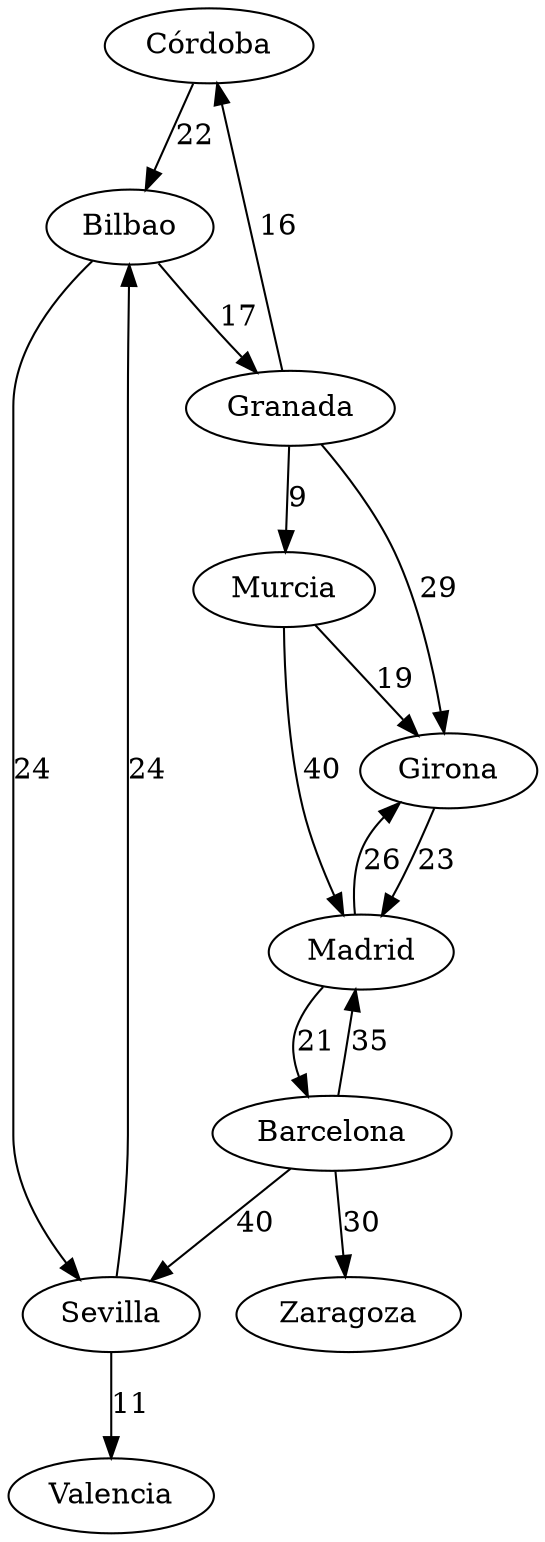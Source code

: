 digraph G {
    "Córdoba" -> "Bilbao" [label="22"];
    "Murcia" -> "Madrid" [label="40"];
    "Murcia" -> "Girona" [label="19"];
    "Granada" -> "Girona" [label="29"];
    "Granada" -> "Córdoba" [label="16"];
    "Granada" -> "Murcia" [label="9"];
    "Bilbao" -> "Sevilla" [label="24"];
    "Bilbao" -> "Granada" [label="17"];
    "Sevilla" -> "Bilbao" [label="24"];
    "Sevilla" -> "Valencia" [label="11"];
    "Barcelona" -> "Sevilla" [label="40"];
    "Barcelona" -> "Zaragoza" [label="30"];
    "Barcelona" -> "Madrid" [label="35"];
    "Madrid" -> "Barcelona" [label="21"];
    "Madrid" -> "Girona" [label="26"];
    "Girona" -> "Madrid" [label="23"];
}
